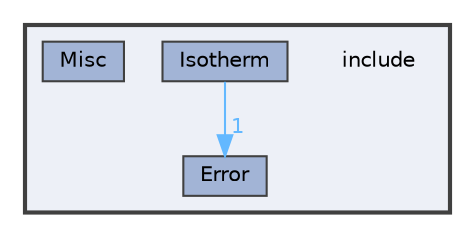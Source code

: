 digraph "D:/Desenvolvimento/IsothermLib - Github/IsothermLib/include"
{
 // LATEX_PDF_SIZE
  bgcolor="transparent";
  edge [fontname=Helvetica,fontsize=10,labelfontname=Helvetica,labelfontsize=10];
  node [fontname=Helvetica,fontsize=10,shape=box,height=0.2,width=0.4];
  compound=true
  subgraph clusterdir_dbbde0c145412e2fe2852ce43eb851e2 {
    graph [ bgcolor="#edf0f7", pencolor="grey25", label="", fontname=Helvetica,fontsize=10 style="filled,bold", URL="dir_dbbde0c145412e2fe2852ce43eb851e2.html",tooltip=""]
    dir_dbbde0c145412e2fe2852ce43eb851e2 [shape=plaintext, label="include"];
  dir_12620662c830b5d3ea2b9345377d08c8 [label="Error", fillcolor="#a2b4d6", color="grey25", style="filled", URL="dir_12620662c830b5d3ea2b9345377d08c8.html",tooltip=""];
  dir_f6e7fadfa303d2c82893c0cc076b5910 [label="Isotherm", fillcolor="#a2b4d6", color="grey25", style="filled", URL="dir_f6e7fadfa303d2c82893c0cc076b5910.html",tooltip=""];
  dir_a6acbc9dd9bc51df0f39d7893ad5f671 [label="Misc", fillcolor="#a2b4d6", color="grey25", style="filled", URL="dir_a6acbc9dd9bc51df0f39d7893ad5f671.html",tooltip=""];
  }
  dir_f6e7fadfa303d2c82893c0cc076b5910->dir_12620662c830b5d3ea2b9345377d08c8 [headlabel="1", labeldistance=1.5 headhref="dir_000005_000001.html" href="dir_000005_000001.html" color="steelblue1" fontcolor="steelblue1"];
}
